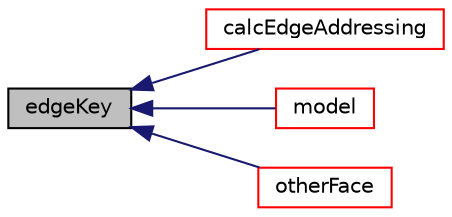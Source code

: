 digraph "edgeKey"
{
  bgcolor="transparent";
  edge [fontname="Helvetica",fontsize="10",labelfontname="Helvetica",labelfontsize="10"];
  node [fontname="Helvetica",fontsize="10",shape=record];
  rankdir="LR";
  Node1 [label="edgeKey",height=0.2,width=0.4,color="black", fillcolor="grey75", style="filled", fontcolor="black"];
  Node1 -> Node2 [dir="back",color="midnightblue",fontsize="10",style="solid",fontname="Helvetica"];
  Node2 [label="calcEdgeAddressing",height=0.2,width=0.4,color="red",URL="$a00210.html#ae05e425cf53e0ea1ddba6df8b3d5b2ed",tooltip="Fill edge (start, end) to face number. "];
  Node1 -> Node3 [dir="back",color="midnightblue",fontsize="10",style="solid",fontname="Helvetica"];
  Node3 [label="model",height=0.2,width=0.4,color="red",URL="$a00210.html#aeefe402f3085243e6db024dc8bcc1a37"];
  Node1 -> Node4 [dir="back",color="midnightblue",fontsize="10",style="solid",fontname="Helvetica"];
  Node4 [label="otherFace",height=0.2,width=0.4,color="red",URL="$a00210.html#aba2f921950884799f6f1e0974de6a129",tooltip="Given start,end of edge lookup both faces sharing it and return. "];
}
